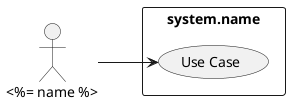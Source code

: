 @startuml

left to right direction

:<%= name %>: as Actor

rectangle "system.name" {
    (Use Case) as U1
}

Actor --> U1

@enduml
